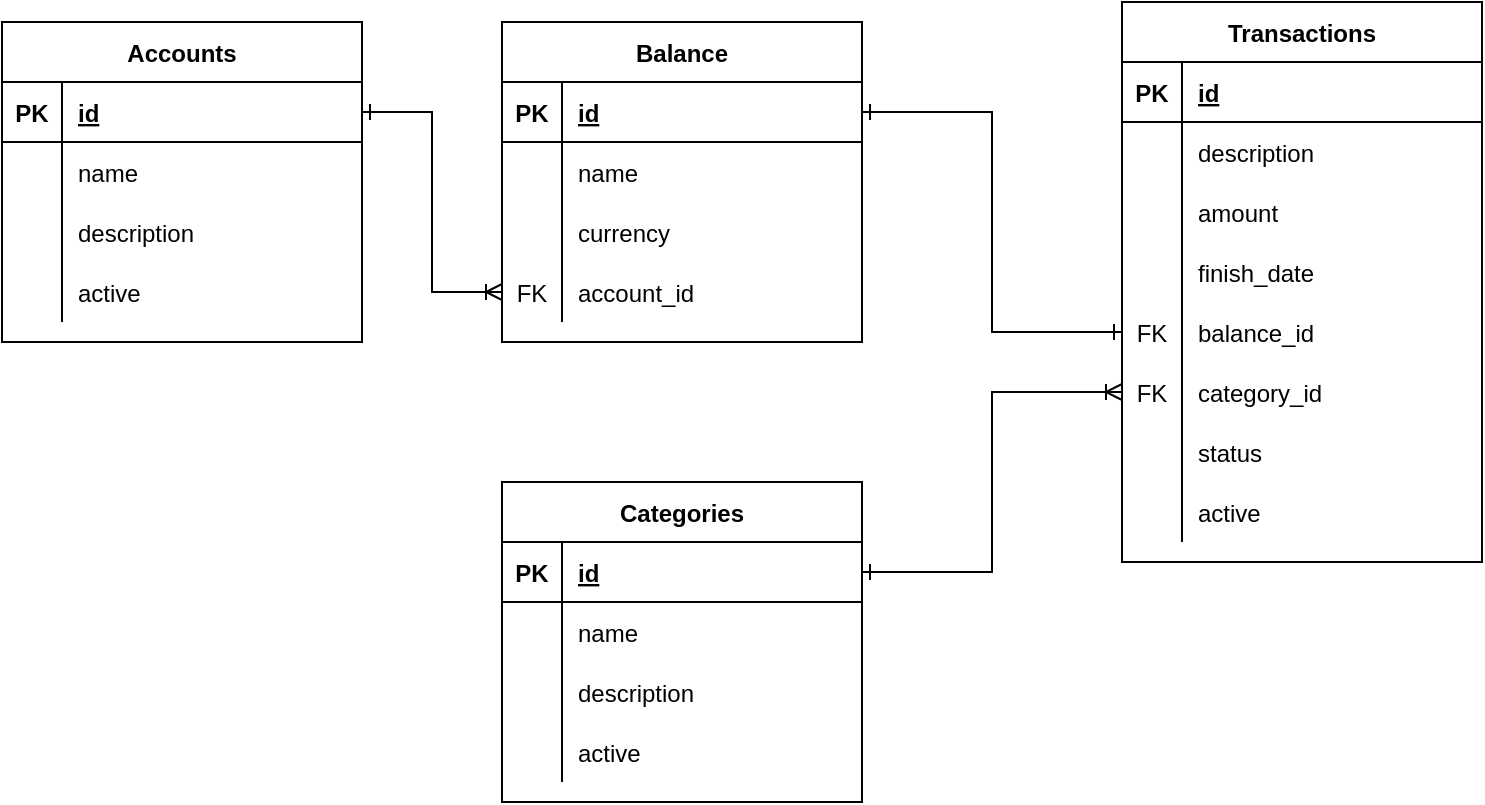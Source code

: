 <mxfile version="18.0.8" type="device"><diagram name="Core" id="c4acf3e9-155e-7222-9cf6-157b1a14988f"><mxGraphModel dx="1422" dy="762" grid="1" gridSize="10" guides="1" tooltips="1" connect="1" arrows="1" fold="1" page="1" pageScale="1" pageWidth="850" pageHeight="1100" background="none" math="0" shadow="0"><root><mxCell id="0"/><mxCell id="1" parent="0"/><mxCell id="DaIlwaad_43-NWy0gY3Y-1" value="Accounts" style="shape=table;startSize=30;container=1;collapsible=1;childLayout=tableLayout;fixedRows=1;rowLines=0;fontStyle=1;align=center;resizeLast=1;" parent="1" vertex="1"><mxGeometry x="40" y="30" width="180" height="160" as="geometry"/></mxCell><mxCell id="DaIlwaad_43-NWy0gY3Y-2" value="" style="shape=partialRectangle;collapsible=0;dropTarget=0;pointerEvents=0;fillColor=none;top=0;left=0;bottom=1;right=0;points=[[0,0.5],[1,0.5]];portConstraint=eastwest;" parent="DaIlwaad_43-NWy0gY3Y-1" vertex="1"><mxGeometry y="30" width="180" height="30" as="geometry"/></mxCell><mxCell id="DaIlwaad_43-NWy0gY3Y-3" value="PK" style="shape=partialRectangle;connectable=0;fillColor=none;top=0;left=0;bottom=0;right=0;fontStyle=1;overflow=hidden;" parent="DaIlwaad_43-NWy0gY3Y-2" vertex="1"><mxGeometry width="30" height="30" as="geometry"><mxRectangle width="30" height="30" as="alternateBounds"/></mxGeometry></mxCell><mxCell id="DaIlwaad_43-NWy0gY3Y-4" value="id" style="shape=partialRectangle;connectable=0;fillColor=none;top=0;left=0;bottom=0;right=0;align=left;spacingLeft=6;fontStyle=5;overflow=hidden;" parent="DaIlwaad_43-NWy0gY3Y-2" vertex="1"><mxGeometry x="30" width="150" height="30" as="geometry"><mxRectangle width="150" height="30" as="alternateBounds"/></mxGeometry></mxCell><mxCell id="DaIlwaad_43-NWy0gY3Y-5" value="" style="shape=partialRectangle;collapsible=0;dropTarget=0;pointerEvents=0;fillColor=none;top=0;left=0;bottom=0;right=0;points=[[0,0.5],[1,0.5]];portConstraint=eastwest;" parent="DaIlwaad_43-NWy0gY3Y-1" vertex="1"><mxGeometry y="60" width="180" height="30" as="geometry"/></mxCell><mxCell id="DaIlwaad_43-NWy0gY3Y-6" value="" style="shape=partialRectangle;connectable=0;fillColor=none;top=0;left=0;bottom=0;right=0;editable=1;overflow=hidden;" parent="DaIlwaad_43-NWy0gY3Y-5" vertex="1"><mxGeometry width="30" height="30" as="geometry"><mxRectangle width="30" height="30" as="alternateBounds"/></mxGeometry></mxCell><mxCell id="DaIlwaad_43-NWy0gY3Y-7" value="name" style="shape=partialRectangle;connectable=0;fillColor=none;top=0;left=0;bottom=0;right=0;align=left;spacingLeft=6;overflow=hidden;" parent="DaIlwaad_43-NWy0gY3Y-5" vertex="1"><mxGeometry x="30" width="150" height="30" as="geometry"><mxRectangle width="150" height="30" as="alternateBounds"/></mxGeometry></mxCell><mxCell id="5HeWyKoAxyDLUy55Mr2b-1" value="" style="shape=partialRectangle;collapsible=0;dropTarget=0;pointerEvents=0;fillColor=none;top=0;left=0;bottom=0;right=0;points=[[0,0.5],[1,0.5]];portConstraint=eastwest;" parent="DaIlwaad_43-NWy0gY3Y-1" vertex="1"><mxGeometry y="90" width="180" height="30" as="geometry"/></mxCell><mxCell id="5HeWyKoAxyDLUy55Mr2b-2" value="" style="shape=partialRectangle;connectable=0;fillColor=none;top=0;left=0;bottom=0;right=0;editable=1;overflow=hidden;" parent="5HeWyKoAxyDLUy55Mr2b-1" vertex="1"><mxGeometry width="30" height="30" as="geometry"><mxRectangle width="30" height="30" as="alternateBounds"/></mxGeometry></mxCell><mxCell id="5HeWyKoAxyDLUy55Mr2b-3" value="description" style="shape=partialRectangle;connectable=0;fillColor=none;top=0;left=0;bottom=0;right=0;align=left;spacingLeft=6;overflow=hidden;" parent="5HeWyKoAxyDLUy55Mr2b-1" vertex="1"><mxGeometry x="30" width="150" height="30" as="geometry"><mxRectangle width="150" height="30" as="alternateBounds"/></mxGeometry></mxCell><mxCell id="DaIlwaad_43-NWy0gY3Y-8" value="" style="shape=partialRectangle;collapsible=0;dropTarget=0;pointerEvents=0;fillColor=none;top=0;left=0;bottom=0;right=0;points=[[0,0.5],[1,0.5]];portConstraint=eastwest;" parent="DaIlwaad_43-NWy0gY3Y-1" vertex="1"><mxGeometry y="120" width="180" height="30" as="geometry"/></mxCell><mxCell id="DaIlwaad_43-NWy0gY3Y-9" value="" style="shape=partialRectangle;connectable=0;fillColor=none;top=0;left=0;bottom=0;right=0;editable=1;overflow=hidden;" parent="DaIlwaad_43-NWy0gY3Y-8" vertex="1"><mxGeometry width="30" height="30" as="geometry"><mxRectangle width="30" height="30" as="alternateBounds"/></mxGeometry></mxCell><mxCell id="DaIlwaad_43-NWy0gY3Y-10" value="active" style="shape=partialRectangle;connectable=0;fillColor=none;top=0;left=0;bottom=0;right=0;align=left;spacingLeft=6;overflow=hidden;" parent="DaIlwaad_43-NWy0gY3Y-8" vertex="1"><mxGeometry x="30" width="150" height="30" as="geometry"><mxRectangle width="150" height="30" as="alternateBounds"/></mxGeometry></mxCell><mxCell id="6IoLICVcHw8NAnc-fO4n-1" value="Categories" style="shape=table;startSize=30;container=1;collapsible=1;childLayout=tableLayout;fixedRows=1;rowLines=0;fontStyle=1;align=center;resizeLast=1;" parent="1" vertex="1"><mxGeometry x="290" y="260" width="180" height="160" as="geometry"/></mxCell><mxCell id="6IoLICVcHw8NAnc-fO4n-2" value="" style="shape=partialRectangle;collapsible=0;dropTarget=0;pointerEvents=0;fillColor=none;top=0;left=0;bottom=1;right=0;points=[[0,0.5],[1,0.5]];portConstraint=eastwest;" parent="6IoLICVcHw8NAnc-fO4n-1" vertex="1"><mxGeometry y="30" width="180" height="30" as="geometry"/></mxCell><mxCell id="6IoLICVcHw8NAnc-fO4n-3" value="PK" style="shape=partialRectangle;connectable=0;fillColor=none;top=0;left=0;bottom=0;right=0;fontStyle=1;overflow=hidden;" parent="6IoLICVcHw8NAnc-fO4n-2" vertex="1"><mxGeometry width="30" height="30" as="geometry"><mxRectangle width="30" height="30" as="alternateBounds"/></mxGeometry></mxCell><mxCell id="6IoLICVcHw8NAnc-fO4n-4" value="id" style="shape=partialRectangle;connectable=0;fillColor=none;top=0;left=0;bottom=0;right=0;align=left;spacingLeft=6;fontStyle=5;overflow=hidden;" parent="6IoLICVcHw8NAnc-fO4n-2" vertex="1"><mxGeometry x="30" width="150" height="30" as="geometry"><mxRectangle width="150" height="30" as="alternateBounds"/></mxGeometry></mxCell><mxCell id="6IoLICVcHw8NAnc-fO4n-5" value="" style="shape=partialRectangle;collapsible=0;dropTarget=0;pointerEvents=0;fillColor=none;top=0;left=0;bottom=0;right=0;points=[[0,0.5],[1,0.5]];portConstraint=eastwest;" parent="6IoLICVcHw8NAnc-fO4n-1" vertex="1"><mxGeometry y="60" width="180" height="30" as="geometry"/></mxCell><mxCell id="6IoLICVcHw8NAnc-fO4n-6" value="" style="shape=partialRectangle;connectable=0;fillColor=none;top=0;left=0;bottom=0;right=0;editable=1;overflow=hidden;" parent="6IoLICVcHw8NAnc-fO4n-5" vertex="1"><mxGeometry width="30" height="30" as="geometry"><mxRectangle width="30" height="30" as="alternateBounds"/></mxGeometry></mxCell><mxCell id="6IoLICVcHw8NAnc-fO4n-7" value="name" style="shape=partialRectangle;connectable=0;fillColor=none;top=0;left=0;bottom=0;right=0;align=left;spacingLeft=6;overflow=hidden;" parent="6IoLICVcHw8NAnc-fO4n-5" vertex="1"><mxGeometry x="30" width="150" height="30" as="geometry"><mxRectangle width="150" height="30" as="alternateBounds"/></mxGeometry></mxCell><mxCell id="6IoLICVcHw8NAnc-fO4n-8" value="" style="shape=partialRectangle;collapsible=0;dropTarget=0;pointerEvents=0;fillColor=none;top=0;left=0;bottom=0;right=0;points=[[0,0.5],[1,0.5]];portConstraint=eastwest;" parent="6IoLICVcHw8NAnc-fO4n-1" vertex="1"><mxGeometry y="90" width="180" height="30" as="geometry"/></mxCell><mxCell id="6IoLICVcHw8NAnc-fO4n-9" value="" style="shape=partialRectangle;connectable=0;fillColor=none;top=0;left=0;bottom=0;right=0;editable=1;overflow=hidden;" parent="6IoLICVcHw8NAnc-fO4n-8" vertex="1"><mxGeometry width="30" height="30" as="geometry"><mxRectangle width="30" height="30" as="alternateBounds"/></mxGeometry></mxCell><mxCell id="6IoLICVcHw8NAnc-fO4n-10" value="description" style="shape=partialRectangle;connectable=0;fillColor=none;top=0;left=0;bottom=0;right=0;align=left;spacingLeft=6;overflow=hidden;" parent="6IoLICVcHw8NAnc-fO4n-8" vertex="1"><mxGeometry x="30" width="150" height="30" as="geometry"><mxRectangle width="150" height="30" as="alternateBounds"/></mxGeometry></mxCell><mxCell id="6IoLICVcHw8NAnc-fO4n-14" value="" style="shape=partialRectangle;collapsible=0;dropTarget=0;pointerEvents=0;fillColor=none;top=0;left=0;bottom=0;right=0;points=[[0,0.5],[1,0.5]];portConstraint=eastwest;" parent="6IoLICVcHw8NAnc-fO4n-1" vertex="1"><mxGeometry y="120" width="180" height="30" as="geometry"/></mxCell><mxCell id="6IoLICVcHw8NAnc-fO4n-15" value="" style="shape=partialRectangle;connectable=0;fillColor=none;top=0;left=0;bottom=0;right=0;editable=1;overflow=hidden;" parent="6IoLICVcHw8NAnc-fO4n-14" vertex="1"><mxGeometry width="30" height="30" as="geometry"><mxRectangle width="30" height="30" as="alternateBounds"/></mxGeometry></mxCell><mxCell id="6IoLICVcHw8NAnc-fO4n-16" value="active" style="shape=partialRectangle;connectable=0;fillColor=none;top=0;left=0;bottom=0;right=0;align=left;spacingLeft=6;overflow=hidden;" parent="6IoLICVcHw8NAnc-fO4n-14" vertex="1"><mxGeometry x="30" width="150" height="30" as="geometry"><mxRectangle width="150" height="30" as="alternateBounds"/></mxGeometry></mxCell><mxCell id="9ZHRmnVmV7SvMQa04zz1-1" value="Transactions" style="shape=table;startSize=30;container=1;collapsible=1;childLayout=tableLayout;fixedRows=1;rowLines=0;fontStyle=1;align=center;resizeLast=1;" parent="1" vertex="1"><mxGeometry x="600" y="20" width="180" height="280" as="geometry"/></mxCell><mxCell id="9ZHRmnVmV7SvMQa04zz1-2" value="" style="shape=partialRectangle;collapsible=0;dropTarget=0;pointerEvents=0;fillColor=none;top=0;left=0;bottom=1;right=0;points=[[0,0.5],[1,0.5]];portConstraint=eastwest;" parent="9ZHRmnVmV7SvMQa04zz1-1" vertex="1"><mxGeometry y="30" width="180" height="30" as="geometry"/></mxCell><mxCell id="9ZHRmnVmV7SvMQa04zz1-3" value="PK" style="shape=partialRectangle;connectable=0;fillColor=none;top=0;left=0;bottom=0;right=0;fontStyle=1;overflow=hidden;" parent="9ZHRmnVmV7SvMQa04zz1-2" vertex="1"><mxGeometry width="30" height="30" as="geometry"><mxRectangle width="30" height="30" as="alternateBounds"/></mxGeometry></mxCell><mxCell id="9ZHRmnVmV7SvMQa04zz1-4" value="id" style="shape=partialRectangle;connectable=0;fillColor=none;top=0;left=0;bottom=0;right=0;align=left;spacingLeft=6;fontStyle=5;overflow=hidden;" parent="9ZHRmnVmV7SvMQa04zz1-2" vertex="1"><mxGeometry x="30" width="150" height="30" as="geometry"><mxRectangle width="150" height="30" as="alternateBounds"/></mxGeometry></mxCell><mxCell id="9ZHRmnVmV7SvMQa04zz1-8" value="" style="shape=partialRectangle;collapsible=0;dropTarget=0;pointerEvents=0;fillColor=none;top=0;left=0;bottom=0;right=0;points=[[0,0.5],[1,0.5]];portConstraint=eastwest;" parent="9ZHRmnVmV7SvMQa04zz1-1" vertex="1"><mxGeometry y="60" width="180" height="30" as="geometry"/></mxCell><mxCell id="9ZHRmnVmV7SvMQa04zz1-9" value="" style="shape=partialRectangle;connectable=0;fillColor=none;top=0;left=0;bottom=0;right=0;editable=1;overflow=hidden;" parent="9ZHRmnVmV7SvMQa04zz1-8" vertex="1"><mxGeometry width="30" height="30" as="geometry"><mxRectangle width="30" height="30" as="alternateBounds"/></mxGeometry></mxCell><mxCell id="9ZHRmnVmV7SvMQa04zz1-10" value="description" style="shape=partialRectangle;connectable=0;fillColor=none;top=0;left=0;bottom=0;right=0;align=left;spacingLeft=6;overflow=hidden;" parent="9ZHRmnVmV7SvMQa04zz1-8" vertex="1"><mxGeometry x="30" width="150" height="30" as="geometry"><mxRectangle width="150" height="30" as="alternateBounds"/></mxGeometry></mxCell><mxCell id="9ZHRmnVmV7SvMQa04zz1-14" value="" style="shape=partialRectangle;collapsible=0;dropTarget=0;pointerEvents=0;fillColor=none;top=0;left=0;bottom=0;right=0;points=[[0,0.5],[1,0.5]];portConstraint=eastwest;" parent="9ZHRmnVmV7SvMQa04zz1-1" vertex="1"><mxGeometry y="90" width="180" height="30" as="geometry"/></mxCell><mxCell id="9ZHRmnVmV7SvMQa04zz1-15" value="" style="shape=partialRectangle;connectable=0;fillColor=none;top=0;left=0;bottom=0;right=0;editable=1;overflow=hidden;" parent="9ZHRmnVmV7SvMQa04zz1-14" vertex="1"><mxGeometry width="30" height="30" as="geometry"><mxRectangle width="30" height="30" as="alternateBounds"/></mxGeometry></mxCell><mxCell id="9ZHRmnVmV7SvMQa04zz1-16" value="amount" style="shape=partialRectangle;connectable=0;fillColor=none;top=0;left=0;bottom=0;right=0;align=left;spacingLeft=6;overflow=hidden;" parent="9ZHRmnVmV7SvMQa04zz1-14" vertex="1"><mxGeometry x="30" width="150" height="30" as="geometry"><mxRectangle width="150" height="30" as="alternateBounds"/></mxGeometry></mxCell><mxCell id="9ZHRmnVmV7SvMQa04zz1-28" value="" style="shape=partialRectangle;collapsible=0;dropTarget=0;pointerEvents=0;fillColor=none;top=0;left=0;bottom=0;right=0;points=[[0,0.5],[1,0.5]];portConstraint=eastwest;" parent="9ZHRmnVmV7SvMQa04zz1-1" vertex="1"><mxGeometry y="120" width="180" height="30" as="geometry"/></mxCell><mxCell id="9ZHRmnVmV7SvMQa04zz1-29" value="" style="shape=partialRectangle;connectable=0;fillColor=none;top=0;left=0;bottom=0;right=0;editable=1;overflow=hidden;" parent="9ZHRmnVmV7SvMQa04zz1-28" vertex="1"><mxGeometry width="30" height="30" as="geometry"><mxRectangle width="30" height="30" as="alternateBounds"/></mxGeometry></mxCell><mxCell id="9ZHRmnVmV7SvMQa04zz1-30" value="finish_date" style="shape=partialRectangle;connectable=0;fillColor=none;top=0;left=0;bottom=0;right=0;align=left;spacingLeft=6;overflow=hidden;" parent="9ZHRmnVmV7SvMQa04zz1-28" vertex="1"><mxGeometry x="30" width="150" height="30" as="geometry"><mxRectangle width="150" height="30" as="alternateBounds"/></mxGeometry></mxCell><mxCell id="9ZHRmnVmV7SvMQa04zz1-20" value="" style="shape=partialRectangle;collapsible=0;dropTarget=0;pointerEvents=0;fillColor=none;top=0;left=0;bottom=0;right=0;points=[[0,0.5],[1,0.5]];portConstraint=eastwest;" parent="9ZHRmnVmV7SvMQa04zz1-1" vertex="1"><mxGeometry y="150" width="180" height="30" as="geometry"/></mxCell><mxCell id="9ZHRmnVmV7SvMQa04zz1-21" value="FK" style="shape=partialRectangle;connectable=0;fillColor=none;top=0;left=0;bottom=0;right=0;editable=1;overflow=hidden;" parent="9ZHRmnVmV7SvMQa04zz1-20" vertex="1"><mxGeometry width="30" height="30" as="geometry"><mxRectangle width="30" height="30" as="alternateBounds"/></mxGeometry></mxCell><mxCell id="9ZHRmnVmV7SvMQa04zz1-22" value="balance_id" style="shape=partialRectangle;connectable=0;fillColor=none;top=0;left=0;bottom=0;right=0;align=left;spacingLeft=6;overflow=hidden;" parent="9ZHRmnVmV7SvMQa04zz1-20" vertex="1"><mxGeometry x="30" width="150" height="30" as="geometry"><mxRectangle width="150" height="30" as="alternateBounds"/></mxGeometry></mxCell><mxCell id="9ZHRmnVmV7SvMQa04zz1-17" value="" style="shape=partialRectangle;collapsible=0;dropTarget=0;pointerEvents=0;fillColor=none;top=0;left=0;bottom=0;right=0;points=[[0,0.5],[1,0.5]];portConstraint=eastwest;" parent="9ZHRmnVmV7SvMQa04zz1-1" vertex="1"><mxGeometry y="180" width="180" height="30" as="geometry"/></mxCell><mxCell id="9ZHRmnVmV7SvMQa04zz1-18" value="FK" style="shape=partialRectangle;connectable=0;fillColor=none;top=0;left=0;bottom=0;right=0;editable=1;overflow=hidden;" parent="9ZHRmnVmV7SvMQa04zz1-17" vertex="1"><mxGeometry width="30" height="30" as="geometry"><mxRectangle width="30" height="30" as="alternateBounds"/></mxGeometry></mxCell><mxCell id="9ZHRmnVmV7SvMQa04zz1-19" value="category_id" style="shape=partialRectangle;connectable=0;fillColor=none;top=0;left=0;bottom=0;right=0;align=left;spacingLeft=6;overflow=hidden;" parent="9ZHRmnVmV7SvMQa04zz1-17" vertex="1"><mxGeometry x="30" width="150" height="30" as="geometry"><mxRectangle width="150" height="30" as="alternateBounds"/></mxGeometry></mxCell><mxCell id="9ZHRmnVmV7SvMQa04zz1-25" value="" style="shape=partialRectangle;collapsible=0;dropTarget=0;pointerEvents=0;fillColor=none;top=0;left=0;bottom=0;right=0;points=[[0,0.5],[1,0.5]];portConstraint=eastwest;" parent="9ZHRmnVmV7SvMQa04zz1-1" vertex="1"><mxGeometry y="210" width="180" height="30" as="geometry"/></mxCell><mxCell id="9ZHRmnVmV7SvMQa04zz1-26" value="" style="shape=partialRectangle;connectable=0;fillColor=none;top=0;left=0;bottom=0;right=0;editable=1;overflow=hidden;" parent="9ZHRmnVmV7SvMQa04zz1-25" vertex="1"><mxGeometry width="30" height="30" as="geometry"><mxRectangle width="30" height="30" as="alternateBounds"/></mxGeometry></mxCell><mxCell id="9ZHRmnVmV7SvMQa04zz1-27" value="status" style="shape=partialRectangle;connectable=0;fillColor=none;top=0;left=0;bottom=0;right=0;align=left;spacingLeft=6;overflow=hidden;" parent="9ZHRmnVmV7SvMQa04zz1-25" vertex="1"><mxGeometry x="30" width="150" height="30" as="geometry"><mxRectangle width="150" height="30" as="alternateBounds"/></mxGeometry></mxCell><mxCell id="9ZHRmnVmV7SvMQa04zz1-11" value="" style="shape=partialRectangle;collapsible=0;dropTarget=0;pointerEvents=0;fillColor=none;top=0;left=0;bottom=0;right=0;points=[[0,0.5],[1,0.5]];portConstraint=eastwest;" parent="9ZHRmnVmV7SvMQa04zz1-1" vertex="1"><mxGeometry y="240" width="180" height="30" as="geometry"/></mxCell><mxCell id="9ZHRmnVmV7SvMQa04zz1-12" value="" style="shape=partialRectangle;connectable=0;fillColor=none;top=0;left=0;bottom=0;right=0;editable=1;overflow=hidden;" parent="9ZHRmnVmV7SvMQa04zz1-11" vertex="1"><mxGeometry width="30" height="30" as="geometry"><mxRectangle width="30" height="30" as="alternateBounds"/></mxGeometry></mxCell><mxCell id="9ZHRmnVmV7SvMQa04zz1-13" value="active" style="shape=partialRectangle;connectable=0;fillColor=none;top=0;left=0;bottom=0;right=0;align=left;spacingLeft=6;overflow=hidden;" parent="9ZHRmnVmV7SvMQa04zz1-11" vertex="1"><mxGeometry x="30" width="150" height="30" as="geometry"><mxRectangle width="150" height="30" as="alternateBounds"/></mxGeometry></mxCell><mxCell id="9ZHRmnVmV7SvMQa04zz1-24" style="edgeStyle=orthogonalEdgeStyle;rounded=0;orthogonalLoop=1;jettySize=auto;html=1;entryX=0;entryY=0.5;entryDx=0;entryDy=0;startArrow=ERone;startFill=0;endArrow=ERoneToMany;endFill=0;" parent="1" source="6IoLICVcHw8NAnc-fO4n-2" target="9ZHRmnVmV7SvMQa04zz1-17" edge="1"><mxGeometry relative="1" as="geometry"/></mxCell><mxCell id="7atS5Vo_7TyhdgOl9UAG-1" value="Balance" style="shape=table;startSize=30;container=1;collapsible=1;childLayout=tableLayout;fixedRows=1;rowLines=0;fontStyle=1;align=center;resizeLast=1;" parent="1" vertex="1"><mxGeometry x="290" y="30" width="180" height="160" as="geometry"/></mxCell><mxCell id="7atS5Vo_7TyhdgOl9UAG-2" value="" style="shape=partialRectangle;collapsible=0;dropTarget=0;pointerEvents=0;fillColor=none;top=0;left=0;bottom=1;right=0;points=[[0,0.5],[1,0.5]];portConstraint=eastwest;" parent="7atS5Vo_7TyhdgOl9UAG-1" vertex="1"><mxGeometry y="30" width="180" height="30" as="geometry"/></mxCell><mxCell id="7atS5Vo_7TyhdgOl9UAG-3" value="PK" style="shape=partialRectangle;connectable=0;fillColor=none;top=0;left=0;bottom=0;right=0;fontStyle=1;overflow=hidden;" parent="7atS5Vo_7TyhdgOl9UAG-2" vertex="1"><mxGeometry width="30" height="30" as="geometry"><mxRectangle width="30" height="30" as="alternateBounds"/></mxGeometry></mxCell><mxCell id="7atS5Vo_7TyhdgOl9UAG-4" value="id" style="shape=partialRectangle;connectable=0;fillColor=none;top=0;left=0;bottom=0;right=0;align=left;spacingLeft=6;fontStyle=5;overflow=hidden;" parent="7atS5Vo_7TyhdgOl9UAG-2" vertex="1"><mxGeometry x="30" width="150" height="30" as="geometry"><mxRectangle width="150" height="30" as="alternateBounds"/></mxGeometry></mxCell><mxCell id="7atS5Vo_7TyhdgOl9UAG-5" value="" style="shape=partialRectangle;collapsible=0;dropTarget=0;pointerEvents=0;fillColor=none;top=0;left=0;bottom=0;right=0;points=[[0,0.5],[1,0.5]];portConstraint=eastwest;" parent="7atS5Vo_7TyhdgOl9UAG-1" vertex="1"><mxGeometry y="60" width="180" height="30" as="geometry"/></mxCell><mxCell id="7atS5Vo_7TyhdgOl9UAG-6" value="" style="shape=partialRectangle;connectable=0;fillColor=none;top=0;left=0;bottom=0;right=0;editable=1;overflow=hidden;" parent="7atS5Vo_7TyhdgOl9UAG-5" vertex="1"><mxGeometry width="30" height="30" as="geometry"><mxRectangle width="30" height="30" as="alternateBounds"/></mxGeometry></mxCell><mxCell id="7atS5Vo_7TyhdgOl9UAG-7" value="name" style="shape=partialRectangle;connectable=0;fillColor=none;top=0;left=0;bottom=0;right=0;align=left;spacingLeft=6;overflow=hidden;" parent="7atS5Vo_7TyhdgOl9UAG-5" vertex="1"><mxGeometry x="30" width="150" height="30" as="geometry"><mxRectangle width="150" height="30" as="alternateBounds"/></mxGeometry></mxCell><mxCell id="7atS5Vo_7TyhdgOl9UAG-8" value="" style="shape=partialRectangle;collapsible=0;dropTarget=0;pointerEvents=0;fillColor=none;top=0;left=0;bottom=0;right=0;points=[[0,0.5],[1,0.5]];portConstraint=eastwest;" parent="7atS5Vo_7TyhdgOl9UAG-1" vertex="1"><mxGeometry y="90" width="180" height="30" as="geometry"/></mxCell><mxCell id="7atS5Vo_7TyhdgOl9UAG-9" value="" style="shape=partialRectangle;connectable=0;fillColor=none;top=0;left=0;bottom=0;right=0;editable=1;overflow=hidden;" parent="7atS5Vo_7TyhdgOl9UAG-8" vertex="1"><mxGeometry width="30" height="30" as="geometry"><mxRectangle width="30" height="30" as="alternateBounds"/></mxGeometry></mxCell><mxCell id="7atS5Vo_7TyhdgOl9UAG-10" value="currency" style="shape=partialRectangle;connectable=0;fillColor=none;top=0;left=0;bottom=0;right=0;align=left;spacingLeft=6;overflow=hidden;" parent="7atS5Vo_7TyhdgOl9UAG-8" vertex="1"><mxGeometry x="30" width="150" height="30" as="geometry"><mxRectangle width="150" height="30" as="alternateBounds"/></mxGeometry></mxCell><mxCell id="7atS5Vo_7TyhdgOl9UAG-11" value="" style="shape=partialRectangle;collapsible=0;dropTarget=0;pointerEvents=0;fillColor=none;top=0;left=0;bottom=0;right=0;points=[[0,0.5],[1,0.5]];portConstraint=eastwest;" parent="7atS5Vo_7TyhdgOl9UAG-1" vertex="1"><mxGeometry y="120" width="180" height="30" as="geometry"/></mxCell><mxCell id="7atS5Vo_7TyhdgOl9UAG-12" value="FK" style="shape=partialRectangle;connectable=0;fillColor=none;top=0;left=0;bottom=0;right=0;editable=1;overflow=hidden;" parent="7atS5Vo_7TyhdgOl9UAG-11" vertex="1"><mxGeometry width="30" height="30" as="geometry"><mxRectangle width="30" height="30" as="alternateBounds"/></mxGeometry></mxCell><mxCell id="7atS5Vo_7TyhdgOl9UAG-13" value="account_id" style="shape=partialRectangle;connectable=0;fillColor=none;top=0;left=0;bottom=0;right=0;align=left;spacingLeft=6;overflow=hidden;" parent="7atS5Vo_7TyhdgOl9UAG-11" vertex="1"><mxGeometry x="30" width="150" height="30" as="geometry"><mxRectangle width="150" height="30" as="alternateBounds"/></mxGeometry></mxCell><mxCell id="uppjeNARsPlM9-HUCmGX-1" style="edgeStyle=orthogonalEdgeStyle;rounded=0;orthogonalLoop=1;jettySize=auto;html=1;startArrow=ERone;startFill=0;endArrow=ERoneToMany;endFill=0;" edge="1" parent="1" source="DaIlwaad_43-NWy0gY3Y-2" target="7atS5Vo_7TyhdgOl9UAG-11"><mxGeometry relative="1" as="geometry"/></mxCell><mxCell id="uppjeNARsPlM9-HUCmGX-2" style="edgeStyle=orthogonalEdgeStyle;rounded=0;orthogonalLoop=1;jettySize=auto;html=1;startArrow=ERone;startFill=0;endArrow=ERone;endFill=0;" edge="1" parent="1" source="7atS5Vo_7TyhdgOl9UAG-2" target="9ZHRmnVmV7SvMQa04zz1-20"><mxGeometry relative="1" as="geometry"/></mxCell></root></mxGraphModel></diagram></mxfile>